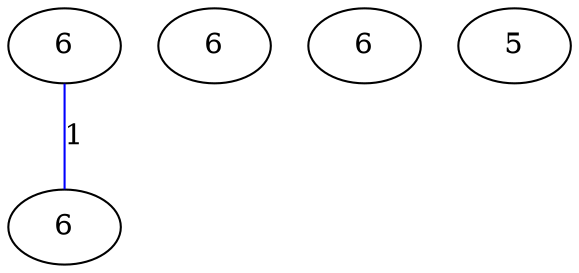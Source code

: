 graph G {
	0 [label="6"];
	1 [label="6"];
	2 [label="6"];
	3 [label="6"];
	4 [label="5"];
	0 -- 1 [label="1", color=blue];
}